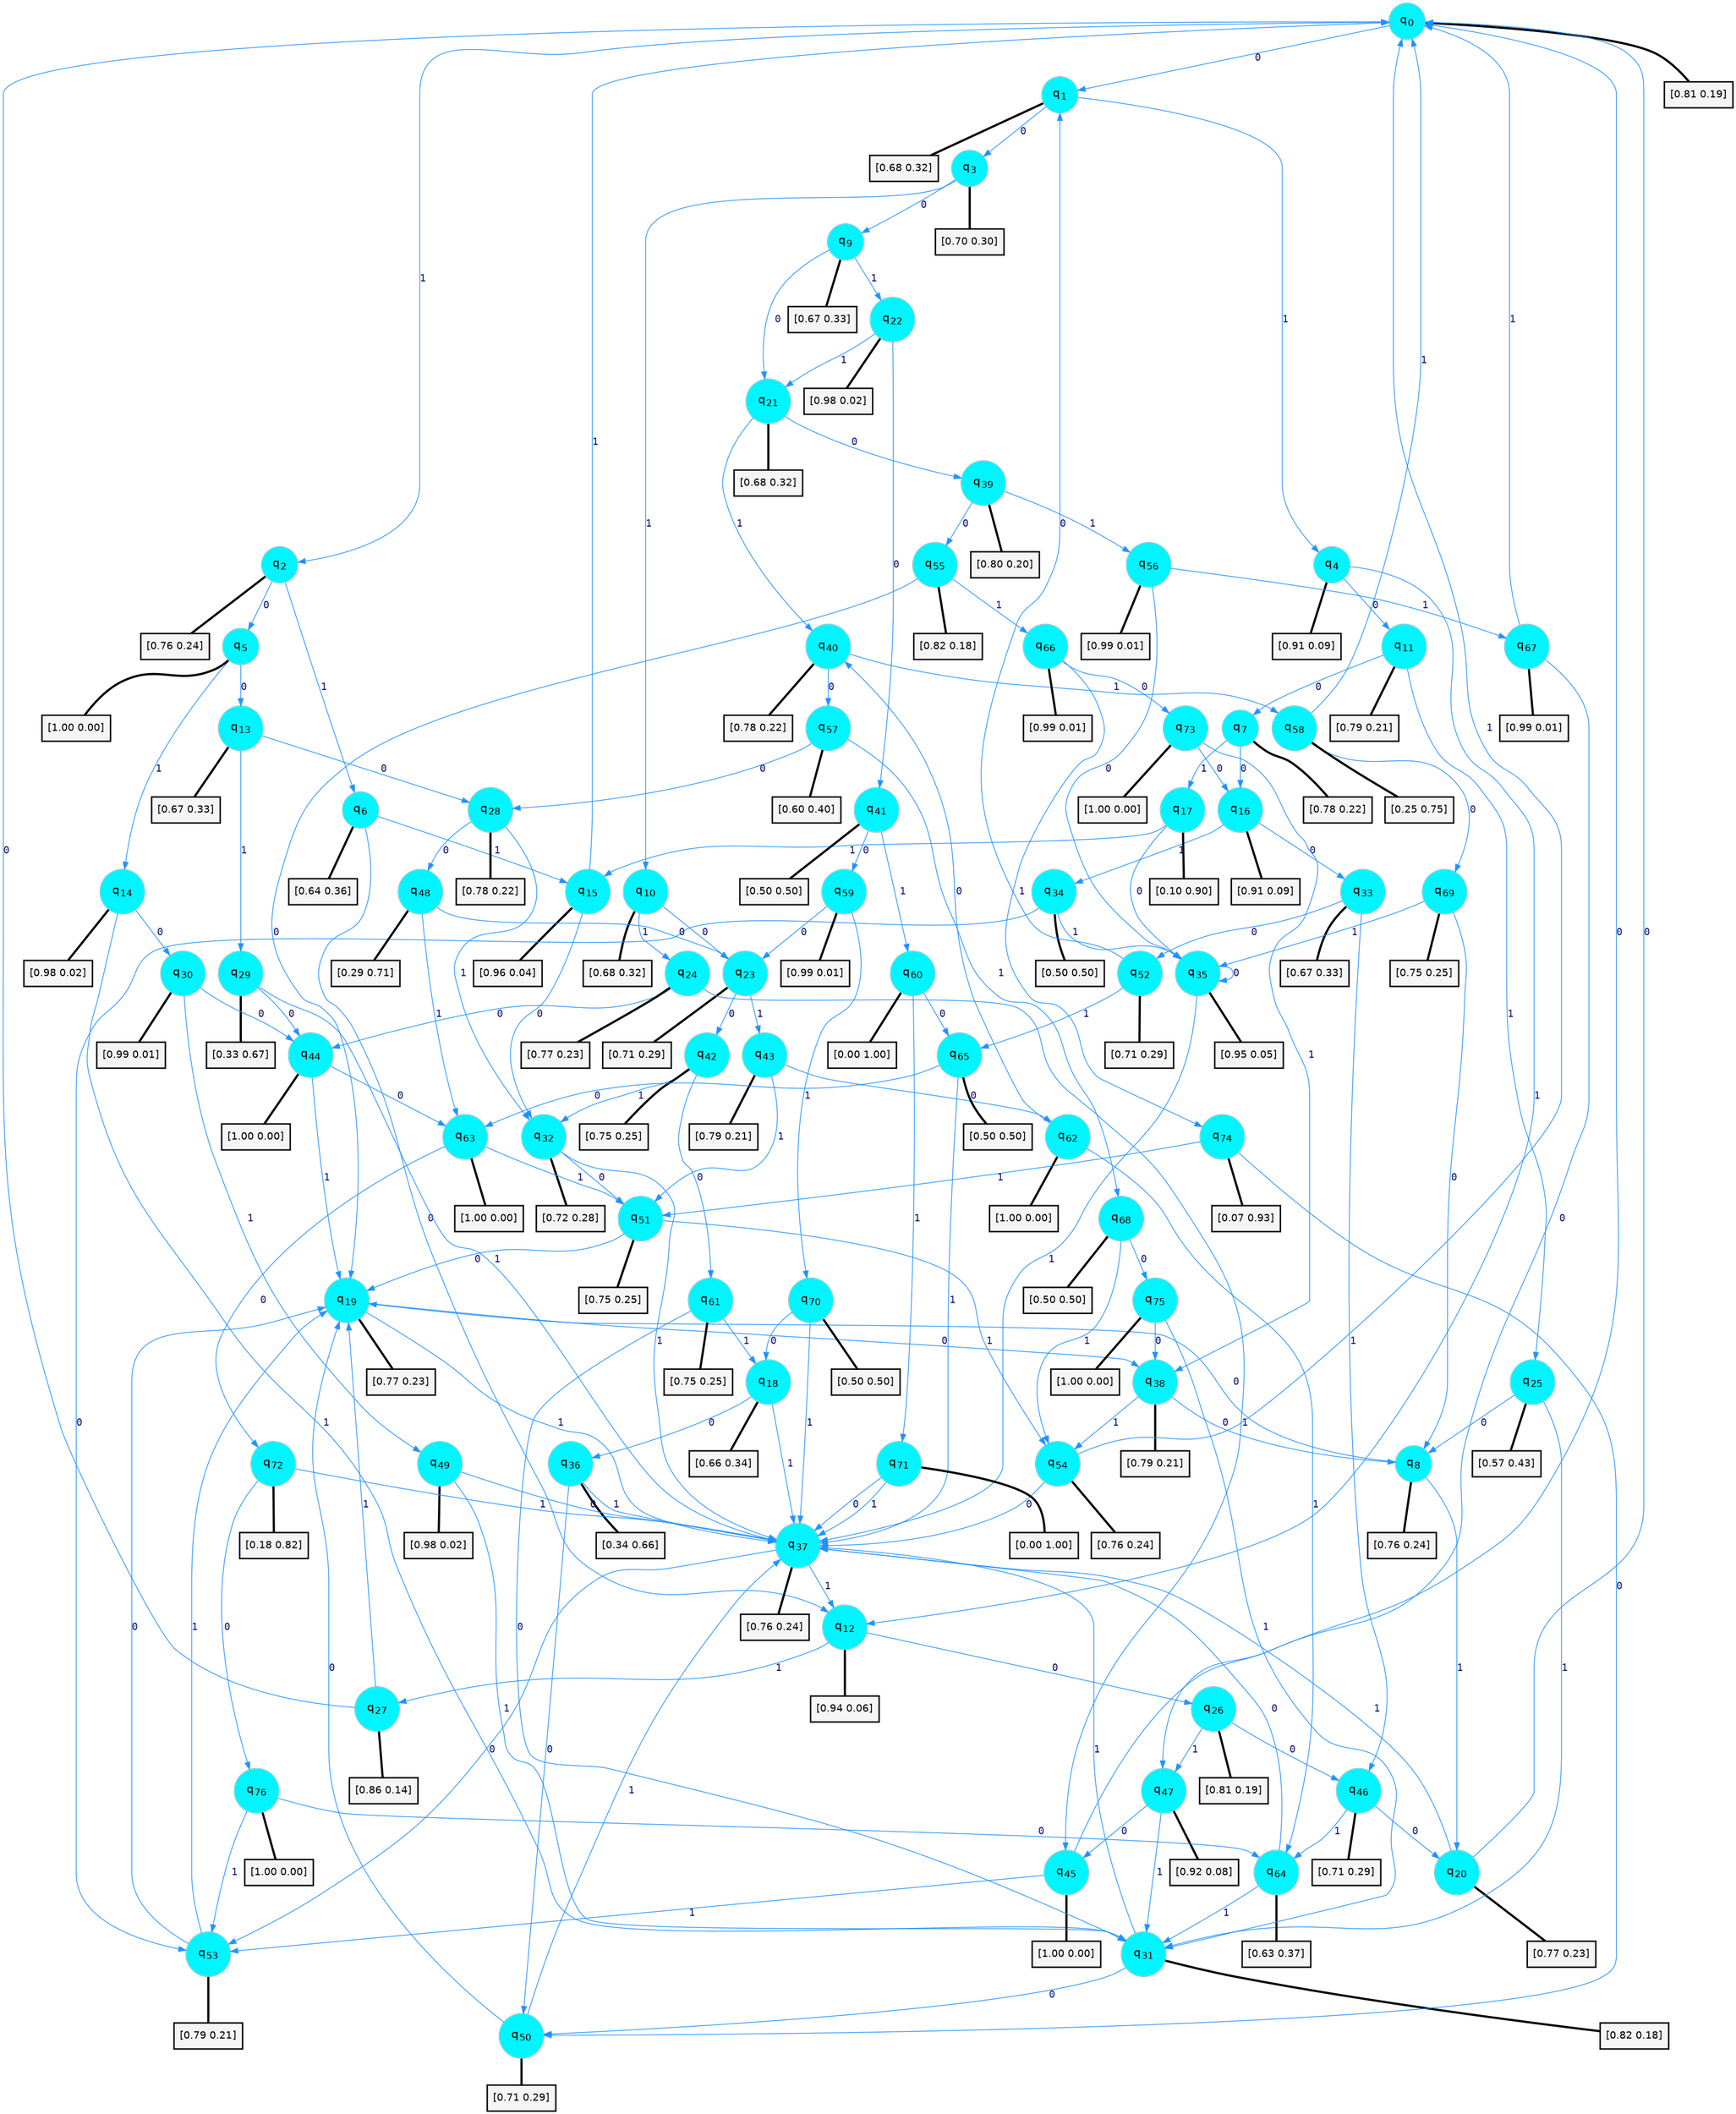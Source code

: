 digraph G {
graph [
bgcolor=transparent, dpi=300, rankdir=TD, size="40,25"];
node [
color=gray, fillcolor=turquoise1, fontcolor=black, fontname=Helvetica, fontsize=16, fontweight=bold, shape=circle, style=filled];
edge [
arrowsize=1, color=dodgerblue1, fontcolor=midnightblue, fontname=courier, fontweight=bold, penwidth=1, style=solid, weight=20];
0[label=<q<SUB>0</SUB>>];
1[label=<q<SUB>1</SUB>>];
2[label=<q<SUB>2</SUB>>];
3[label=<q<SUB>3</SUB>>];
4[label=<q<SUB>4</SUB>>];
5[label=<q<SUB>5</SUB>>];
6[label=<q<SUB>6</SUB>>];
7[label=<q<SUB>7</SUB>>];
8[label=<q<SUB>8</SUB>>];
9[label=<q<SUB>9</SUB>>];
10[label=<q<SUB>10</SUB>>];
11[label=<q<SUB>11</SUB>>];
12[label=<q<SUB>12</SUB>>];
13[label=<q<SUB>13</SUB>>];
14[label=<q<SUB>14</SUB>>];
15[label=<q<SUB>15</SUB>>];
16[label=<q<SUB>16</SUB>>];
17[label=<q<SUB>17</SUB>>];
18[label=<q<SUB>18</SUB>>];
19[label=<q<SUB>19</SUB>>];
20[label=<q<SUB>20</SUB>>];
21[label=<q<SUB>21</SUB>>];
22[label=<q<SUB>22</SUB>>];
23[label=<q<SUB>23</SUB>>];
24[label=<q<SUB>24</SUB>>];
25[label=<q<SUB>25</SUB>>];
26[label=<q<SUB>26</SUB>>];
27[label=<q<SUB>27</SUB>>];
28[label=<q<SUB>28</SUB>>];
29[label=<q<SUB>29</SUB>>];
30[label=<q<SUB>30</SUB>>];
31[label=<q<SUB>31</SUB>>];
32[label=<q<SUB>32</SUB>>];
33[label=<q<SUB>33</SUB>>];
34[label=<q<SUB>34</SUB>>];
35[label=<q<SUB>35</SUB>>];
36[label=<q<SUB>36</SUB>>];
37[label=<q<SUB>37</SUB>>];
38[label=<q<SUB>38</SUB>>];
39[label=<q<SUB>39</SUB>>];
40[label=<q<SUB>40</SUB>>];
41[label=<q<SUB>41</SUB>>];
42[label=<q<SUB>42</SUB>>];
43[label=<q<SUB>43</SUB>>];
44[label=<q<SUB>44</SUB>>];
45[label=<q<SUB>45</SUB>>];
46[label=<q<SUB>46</SUB>>];
47[label=<q<SUB>47</SUB>>];
48[label=<q<SUB>48</SUB>>];
49[label=<q<SUB>49</SUB>>];
50[label=<q<SUB>50</SUB>>];
51[label=<q<SUB>51</SUB>>];
52[label=<q<SUB>52</SUB>>];
53[label=<q<SUB>53</SUB>>];
54[label=<q<SUB>54</SUB>>];
55[label=<q<SUB>55</SUB>>];
56[label=<q<SUB>56</SUB>>];
57[label=<q<SUB>57</SUB>>];
58[label=<q<SUB>58</SUB>>];
59[label=<q<SUB>59</SUB>>];
60[label=<q<SUB>60</SUB>>];
61[label=<q<SUB>61</SUB>>];
62[label=<q<SUB>62</SUB>>];
63[label=<q<SUB>63</SUB>>];
64[label=<q<SUB>64</SUB>>];
65[label=<q<SUB>65</SUB>>];
66[label=<q<SUB>66</SUB>>];
67[label=<q<SUB>67</SUB>>];
68[label=<q<SUB>68</SUB>>];
69[label=<q<SUB>69</SUB>>];
70[label=<q<SUB>70</SUB>>];
71[label=<q<SUB>71</SUB>>];
72[label=<q<SUB>72</SUB>>];
73[label=<q<SUB>73</SUB>>];
74[label=<q<SUB>74</SUB>>];
75[label=<q<SUB>75</SUB>>];
76[label=<q<SUB>76</SUB>>];
77[label="[0.81 0.19]", shape=box,fontcolor=black, fontname=Helvetica, fontsize=14, penwidth=2, fillcolor=whitesmoke,color=black];
78[label="[0.68 0.32]", shape=box,fontcolor=black, fontname=Helvetica, fontsize=14, penwidth=2, fillcolor=whitesmoke,color=black];
79[label="[0.76 0.24]", shape=box,fontcolor=black, fontname=Helvetica, fontsize=14, penwidth=2, fillcolor=whitesmoke,color=black];
80[label="[0.70 0.30]", shape=box,fontcolor=black, fontname=Helvetica, fontsize=14, penwidth=2, fillcolor=whitesmoke,color=black];
81[label="[0.91 0.09]", shape=box,fontcolor=black, fontname=Helvetica, fontsize=14, penwidth=2, fillcolor=whitesmoke,color=black];
82[label="[1.00 0.00]", shape=box,fontcolor=black, fontname=Helvetica, fontsize=14, penwidth=2, fillcolor=whitesmoke,color=black];
83[label="[0.64 0.36]", shape=box,fontcolor=black, fontname=Helvetica, fontsize=14, penwidth=2, fillcolor=whitesmoke,color=black];
84[label="[0.78 0.22]", shape=box,fontcolor=black, fontname=Helvetica, fontsize=14, penwidth=2, fillcolor=whitesmoke,color=black];
85[label="[0.76 0.24]", shape=box,fontcolor=black, fontname=Helvetica, fontsize=14, penwidth=2, fillcolor=whitesmoke,color=black];
86[label="[0.67 0.33]", shape=box,fontcolor=black, fontname=Helvetica, fontsize=14, penwidth=2, fillcolor=whitesmoke,color=black];
87[label="[0.68 0.32]", shape=box,fontcolor=black, fontname=Helvetica, fontsize=14, penwidth=2, fillcolor=whitesmoke,color=black];
88[label="[0.79 0.21]", shape=box,fontcolor=black, fontname=Helvetica, fontsize=14, penwidth=2, fillcolor=whitesmoke,color=black];
89[label="[0.94 0.06]", shape=box,fontcolor=black, fontname=Helvetica, fontsize=14, penwidth=2, fillcolor=whitesmoke,color=black];
90[label="[0.67 0.33]", shape=box,fontcolor=black, fontname=Helvetica, fontsize=14, penwidth=2, fillcolor=whitesmoke,color=black];
91[label="[0.98 0.02]", shape=box,fontcolor=black, fontname=Helvetica, fontsize=14, penwidth=2, fillcolor=whitesmoke,color=black];
92[label="[0.96 0.04]", shape=box,fontcolor=black, fontname=Helvetica, fontsize=14, penwidth=2, fillcolor=whitesmoke,color=black];
93[label="[0.91 0.09]", shape=box,fontcolor=black, fontname=Helvetica, fontsize=14, penwidth=2, fillcolor=whitesmoke,color=black];
94[label="[0.10 0.90]", shape=box,fontcolor=black, fontname=Helvetica, fontsize=14, penwidth=2, fillcolor=whitesmoke,color=black];
95[label="[0.66 0.34]", shape=box,fontcolor=black, fontname=Helvetica, fontsize=14, penwidth=2, fillcolor=whitesmoke,color=black];
96[label="[0.77 0.23]", shape=box,fontcolor=black, fontname=Helvetica, fontsize=14, penwidth=2, fillcolor=whitesmoke,color=black];
97[label="[0.77 0.23]", shape=box,fontcolor=black, fontname=Helvetica, fontsize=14, penwidth=2, fillcolor=whitesmoke,color=black];
98[label="[0.68 0.32]", shape=box,fontcolor=black, fontname=Helvetica, fontsize=14, penwidth=2, fillcolor=whitesmoke,color=black];
99[label="[0.98 0.02]", shape=box,fontcolor=black, fontname=Helvetica, fontsize=14, penwidth=2, fillcolor=whitesmoke,color=black];
100[label="[0.71 0.29]", shape=box,fontcolor=black, fontname=Helvetica, fontsize=14, penwidth=2, fillcolor=whitesmoke,color=black];
101[label="[0.77 0.23]", shape=box,fontcolor=black, fontname=Helvetica, fontsize=14, penwidth=2, fillcolor=whitesmoke,color=black];
102[label="[0.57 0.43]", shape=box,fontcolor=black, fontname=Helvetica, fontsize=14, penwidth=2, fillcolor=whitesmoke,color=black];
103[label="[0.81 0.19]", shape=box,fontcolor=black, fontname=Helvetica, fontsize=14, penwidth=2, fillcolor=whitesmoke,color=black];
104[label="[0.86 0.14]", shape=box,fontcolor=black, fontname=Helvetica, fontsize=14, penwidth=2, fillcolor=whitesmoke,color=black];
105[label="[0.78 0.22]", shape=box,fontcolor=black, fontname=Helvetica, fontsize=14, penwidth=2, fillcolor=whitesmoke,color=black];
106[label="[0.33 0.67]", shape=box,fontcolor=black, fontname=Helvetica, fontsize=14, penwidth=2, fillcolor=whitesmoke,color=black];
107[label="[0.99 0.01]", shape=box,fontcolor=black, fontname=Helvetica, fontsize=14, penwidth=2, fillcolor=whitesmoke,color=black];
108[label="[0.82 0.18]", shape=box,fontcolor=black, fontname=Helvetica, fontsize=14, penwidth=2, fillcolor=whitesmoke,color=black];
109[label="[0.72 0.28]", shape=box,fontcolor=black, fontname=Helvetica, fontsize=14, penwidth=2, fillcolor=whitesmoke,color=black];
110[label="[0.67 0.33]", shape=box,fontcolor=black, fontname=Helvetica, fontsize=14, penwidth=2, fillcolor=whitesmoke,color=black];
111[label="[0.50 0.50]", shape=box,fontcolor=black, fontname=Helvetica, fontsize=14, penwidth=2, fillcolor=whitesmoke,color=black];
112[label="[0.95 0.05]", shape=box,fontcolor=black, fontname=Helvetica, fontsize=14, penwidth=2, fillcolor=whitesmoke,color=black];
113[label="[0.34 0.66]", shape=box,fontcolor=black, fontname=Helvetica, fontsize=14, penwidth=2, fillcolor=whitesmoke,color=black];
114[label="[0.76 0.24]", shape=box,fontcolor=black, fontname=Helvetica, fontsize=14, penwidth=2, fillcolor=whitesmoke,color=black];
115[label="[0.79 0.21]", shape=box,fontcolor=black, fontname=Helvetica, fontsize=14, penwidth=2, fillcolor=whitesmoke,color=black];
116[label="[0.80 0.20]", shape=box,fontcolor=black, fontname=Helvetica, fontsize=14, penwidth=2, fillcolor=whitesmoke,color=black];
117[label="[0.78 0.22]", shape=box,fontcolor=black, fontname=Helvetica, fontsize=14, penwidth=2, fillcolor=whitesmoke,color=black];
118[label="[0.50 0.50]", shape=box,fontcolor=black, fontname=Helvetica, fontsize=14, penwidth=2, fillcolor=whitesmoke,color=black];
119[label="[0.75 0.25]", shape=box,fontcolor=black, fontname=Helvetica, fontsize=14, penwidth=2, fillcolor=whitesmoke,color=black];
120[label="[0.79 0.21]", shape=box,fontcolor=black, fontname=Helvetica, fontsize=14, penwidth=2, fillcolor=whitesmoke,color=black];
121[label="[1.00 0.00]", shape=box,fontcolor=black, fontname=Helvetica, fontsize=14, penwidth=2, fillcolor=whitesmoke,color=black];
122[label="[1.00 0.00]", shape=box,fontcolor=black, fontname=Helvetica, fontsize=14, penwidth=2, fillcolor=whitesmoke,color=black];
123[label="[0.71 0.29]", shape=box,fontcolor=black, fontname=Helvetica, fontsize=14, penwidth=2, fillcolor=whitesmoke,color=black];
124[label="[0.92 0.08]", shape=box,fontcolor=black, fontname=Helvetica, fontsize=14, penwidth=2, fillcolor=whitesmoke,color=black];
125[label="[0.29 0.71]", shape=box,fontcolor=black, fontname=Helvetica, fontsize=14, penwidth=2, fillcolor=whitesmoke,color=black];
126[label="[0.98 0.02]", shape=box,fontcolor=black, fontname=Helvetica, fontsize=14, penwidth=2, fillcolor=whitesmoke,color=black];
127[label="[0.71 0.29]", shape=box,fontcolor=black, fontname=Helvetica, fontsize=14, penwidth=2, fillcolor=whitesmoke,color=black];
128[label="[0.75 0.25]", shape=box,fontcolor=black, fontname=Helvetica, fontsize=14, penwidth=2, fillcolor=whitesmoke,color=black];
129[label="[0.71 0.29]", shape=box,fontcolor=black, fontname=Helvetica, fontsize=14, penwidth=2, fillcolor=whitesmoke,color=black];
130[label="[0.79 0.21]", shape=box,fontcolor=black, fontname=Helvetica, fontsize=14, penwidth=2, fillcolor=whitesmoke,color=black];
131[label="[0.76 0.24]", shape=box,fontcolor=black, fontname=Helvetica, fontsize=14, penwidth=2, fillcolor=whitesmoke,color=black];
132[label="[0.82 0.18]", shape=box,fontcolor=black, fontname=Helvetica, fontsize=14, penwidth=2, fillcolor=whitesmoke,color=black];
133[label="[0.99 0.01]", shape=box,fontcolor=black, fontname=Helvetica, fontsize=14, penwidth=2, fillcolor=whitesmoke,color=black];
134[label="[0.60 0.40]", shape=box,fontcolor=black, fontname=Helvetica, fontsize=14, penwidth=2, fillcolor=whitesmoke,color=black];
135[label="[0.25 0.75]", shape=box,fontcolor=black, fontname=Helvetica, fontsize=14, penwidth=2, fillcolor=whitesmoke,color=black];
136[label="[0.99 0.01]", shape=box,fontcolor=black, fontname=Helvetica, fontsize=14, penwidth=2, fillcolor=whitesmoke,color=black];
137[label="[0.00 1.00]", shape=box,fontcolor=black, fontname=Helvetica, fontsize=14, penwidth=2, fillcolor=whitesmoke,color=black];
138[label="[0.75 0.25]", shape=box,fontcolor=black, fontname=Helvetica, fontsize=14, penwidth=2, fillcolor=whitesmoke,color=black];
139[label="[1.00 0.00]", shape=box,fontcolor=black, fontname=Helvetica, fontsize=14, penwidth=2, fillcolor=whitesmoke,color=black];
140[label="[1.00 0.00]", shape=box,fontcolor=black, fontname=Helvetica, fontsize=14, penwidth=2, fillcolor=whitesmoke,color=black];
141[label="[0.63 0.37]", shape=box,fontcolor=black, fontname=Helvetica, fontsize=14, penwidth=2, fillcolor=whitesmoke,color=black];
142[label="[0.50 0.50]", shape=box,fontcolor=black, fontname=Helvetica, fontsize=14, penwidth=2, fillcolor=whitesmoke,color=black];
143[label="[0.99 0.01]", shape=box,fontcolor=black, fontname=Helvetica, fontsize=14, penwidth=2, fillcolor=whitesmoke,color=black];
144[label="[0.99 0.01]", shape=box,fontcolor=black, fontname=Helvetica, fontsize=14, penwidth=2, fillcolor=whitesmoke,color=black];
145[label="[0.50 0.50]", shape=box,fontcolor=black, fontname=Helvetica, fontsize=14, penwidth=2, fillcolor=whitesmoke,color=black];
146[label="[0.75 0.25]", shape=box,fontcolor=black, fontname=Helvetica, fontsize=14, penwidth=2, fillcolor=whitesmoke,color=black];
147[label="[0.50 0.50]", shape=box,fontcolor=black, fontname=Helvetica, fontsize=14, penwidth=2, fillcolor=whitesmoke,color=black];
148[label="[0.00 1.00]", shape=box,fontcolor=black, fontname=Helvetica, fontsize=14, penwidth=2, fillcolor=whitesmoke,color=black];
149[label="[0.18 0.82]", shape=box,fontcolor=black, fontname=Helvetica, fontsize=14, penwidth=2, fillcolor=whitesmoke,color=black];
150[label="[1.00 0.00]", shape=box,fontcolor=black, fontname=Helvetica, fontsize=14, penwidth=2, fillcolor=whitesmoke,color=black];
151[label="[0.07 0.93]", shape=box,fontcolor=black, fontname=Helvetica, fontsize=14, penwidth=2, fillcolor=whitesmoke,color=black];
152[label="[1.00 0.00]", shape=box,fontcolor=black, fontname=Helvetica, fontsize=14, penwidth=2, fillcolor=whitesmoke,color=black];
153[label="[1.00 0.00]", shape=box,fontcolor=black, fontname=Helvetica, fontsize=14, penwidth=2, fillcolor=whitesmoke,color=black];
0->1 [label=0];
0->2 [label=1];
0->77 [arrowhead=none, penwidth=3,color=black];
1->3 [label=0];
1->4 [label=1];
1->78 [arrowhead=none, penwidth=3,color=black];
2->5 [label=0];
2->6 [label=1];
2->79 [arrowhead=none, penwidth=3,color=black];
3->9 [label=0];
3->10 [label=1];
3->80 [arrowhead=none, penwidth=3,color=black];
4->11 [label=0];
4->12 [label=1];
4->81 [arrowhead=none, penwidth=3,color=black];
5->13 [label=0];
5->14 [label=1];
5->82 [arrowhead=none, penwidth=3,color=black];
6->12 [label=0];
6->15 [label=1];
6->83 [arrowhead=none, penwidth=3,color=black];
7->16 [label=0];
7->17 [label=1];
7->84 [arrowhead=none, penwidth=3,color=black];
8->19 [label=0];
8->20 [label=1];
8->85 [arrowhead=none, penwidth=3,color=black];
9->21 [label=0];
9->22 [label=1];
9->86 [arrowhead=none, penwidth=3,color=black];
10->23 [label=0];
10->24 [label=1];
10->87 [arrowhead=none, penwidth=3,color=black];
11->7 [label=0];
11->25 [label=1];
11->88 [arrowhead=none, penwidth=3,color=black];
12->26 [label=0];
12->27 [label=1];
12->89 [arrowhead=none, penwidth=3,color=black];
13->28 [label=0];
13->29 [label=1];
13->90 [arrowhead=none, penwidth=3,color=black];
14->30 [label=0];
14->31 [label=1];
14->91 [arrowhead=none, penwidth=3,color=black];
15->32 [label=0];
15->0 [label=1];
15->92 [arrowhead=none, penwidth=3,color=black];
16->33 [label=0];
16->34 [label=1];
16->93 [arrowhead=none, penwidth=3,color=black];
17->35 [label=0];
17->15 [label=1];
17->94 [arrowhead=none, penwidth=3,color=black];
18->36 [label=0];
18->37 [label=1];
18->95 [arrowhead=none, penwidth=3,color=black];
19->38 [label=0];
19->37 [label=1];
19->96 [arrowhead=none, penwidth=3,color=black];
20->0 [label=0];
20->37 [label=1];
20->97 [arrowhead=none, penwidth=3,color=black];
21->39 [label=0];
21->40 [label=1];
21->98 [arrowhead=none, penwidth=3,color=black];
22->41 [label=0];
22->21 [label=1];
22->99 [arrowhead=none, penwidth=3,color=black];
23->42 [label=0];
23->43 [label=1];
23->100 [arrowhead=none, penwidth=3,color=black];
24->44 [label=0];
24->45 [label=1];
24->101 [arrowhead=none, penwidth=3,color=black];
25->8 [label=0];
25->31 [label=1];
25->102 [arrowhead=none, penwidth=3,color=black];
26->46 [label=0];
26->47 [label=1];
26->103 [arrowhead=none, penwidth=3,color=black];
27->0 [label=0];
27->19 [label=1];
27->104 [arrowhead=none, penwidth=3,color=black];
28->48 [label=0];
28->32 [label=1];
28->105 [arrowhead=none, penwidth=3,color=black];
29->44 [label=0];
29->37 [label=1];
29->106 [arrowhead=none, penwidth=3,color=black];
30->44 [label=0];
30->49 [label=1];
30->107 [arrowhead=none, penwidth=3,color=black];
31->50 [label=0];
31->37 [label=1];
31->108 [arrowhead=none, penwidth=3,color=black];
32->51 [label=0];
32->37 [label=1];
32->109 [arrowhead=none, penwidth=3,color=black];
33->52 [label=0];
33->46 [label=1];
33->110 [arrowhead=none, penwidth=3,color=black];
34->53 [label=0];
34->35 [label=1];
34->111 [arrowhead=none, penwidth=3,color=black];
35->35 [label=0];
35->37 [label=1];
35->112 [arrowhead=none, penwidth=3,color=black];
36->50 [label=0];
36->37 [label=1];
36->113 [arrowhead=none, penwidth=3,color=black];
37->53 [label=0];
37->12 [label=1];
37->114 [arrowhead=none, penwidth=3,color=black];
38->8 [label=0];
38->54 [label=1];
38->115 [arrowhead=none, penwidth=3,color=black];
39->55 [label=0];
39->56 [label=1];
39->116 [arrowhead=none, penwidth=3,color=black];
40->57 [label=0];
40->58 [label=1];
40->117 [arrowhead=none, penwidth=3,color=black];
41->59 [label=0];
41->60 [label=1];
41->118 [arrowhead=none, penwidth=3,color=black];
42->61 [label=0];
42->32 [label=1];
42->119 [arrowhead=none, penwidth=3,color=black];
43->62 [label=0];
43->51 [label=1];
43->120 [arrowhead=none, penwidth=3,color=black];
44->63 [label=0];
44->19 [label=1];
44->121 [arrowhead=none, penwidth=3,color=black];
45->0 [label=0];
45->53 [label=1];
45->122 [arrowhead=none, penwidth=3,color=black];
46->20 [label=0];
46->64 [label=1];
46->123 [arrowhead=none, penwidth=3,color=black];
47->45 [label=0];
47->31 [label=1];
47->124 [arrowhead=none, penwidth=3,color=black];
48->23 [label=0];
48->63 [label=1];
48->125 [arrowhead=none, penwidth=3,color=black];
49->37 [label=0];
49->31 [label=1];
49->126 [arrowhead=none, penwidth=3,color=black];
50->19 [label=0];
50->37 [label=1];
50->127 [arrowhead=none, penwidth=3,color=black];
51->19 [label=0];
51->54 [label=1];
51->128 [arrowhead=none, penwidth=3,color=black];
52->1 [label=0];
52->65 [label=1];
52->129 [arrowhead=none, penwidth=3,color=black];
53->19 [label=0];
53->19 [label=1];
53->130 [arrowhead=none, penwidth=3,color=black];
54->37 [label=0];
54->0 [label=1];
54->131 [arrowhead=none, penwidth=3,color=black];
55->19 [label=0];
55->66 [label=1];
55->132 [arrowhead=none, penwidth=3,color=black];
56->35 [label=0];
56->67 [label=1];
56->133 [arrowhead=none, penwidth=3,color=black];
57->28 [label=0];
57->68 [label=1];
57->134 [arrowhead=none, penwidth=3,color=black];
58->69 [label=0];
58->0 [label=1];
58->135 [arrowhead=none, penwidth=3,color=black];
59->23 [label=0];
59->70 [label=1];
59->136 [arrowhead=none, penwidth=3,color=black];
60->65 [label=0];
60->71 [label=1];
60->137 [arrowhead=none, penwidth=3,color=black];
61->31 [label=0];
61->18 [label=1];
61->138 [arrowhead=none, penwidth=3,color=black];
62->40 [label=0];
62->64 [label=1];
62->139 [arrowhead=none, penwidth=3,color=black];
63->72 [label=0];
63->51 [label=1];
63->140 [arrowhead=none, penwidth=3,color=black];
64->37 [label=0];
64->31 [label=1];
64->141 [arrowhead=none, penwidth=3,color=black];
65->63 [label=0];
65->37 [label=1];
65->142 [arrowhead=none, penwidth=3,color=black];
66->73 [label=0];
66->74 [label=1];
66->143 [arrowhead=none, penwidth=3,color=black];
67->47 [label=0];
67->0 [label=1];
67->144 [arrowhead=none, penwidth=3,color=black];
68->75 [label=0];
68->54 [label=1];
68->145 [arrowhead=none, penwidth=3,color=black];
69->8 [label=0];
69->35 [label=1];
69->146 [arrowhead=none, penwidth=3,color=black];
70->18 [label=0];
70->37 [label=1];
70->147 [arrowhead=none, penwidth=3,color=black];
71->37 [label=0];
71->37 [label=1];
71->148 [arrowhead=none, penwidth=3,color=black];
72->76 [label=0];
72->37 [label=1];
72->149 [arrowhead=none, penwidth=3,color=black];
73->16 [label=0];
73->38 [label=1];
73->150 [arrowhead=none, penwidth=3,color=black];
74->50 [label=0];
74->51 [label=1];
74->151 [arrowhead=none, penwidth=3,color=black];
75->38 [label=0];
75->31 [label=1];
75->152 [arrowhead=none, penwidth=3,color=black];
76->64 [label=0];
76->53 [label=1];
76->153 [arrowhead=none, penwidth=3,color=black];
}
